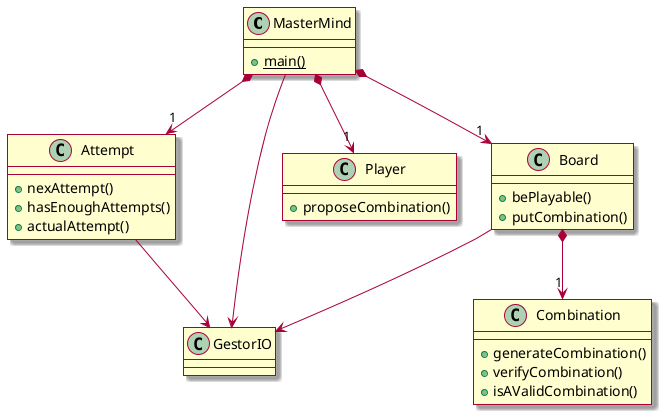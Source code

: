 @startuml
skin rose

class MasterMind {
  + {static} main()
}

MasterMind *-->"1" Board

MasterMind --> GestorIO
MasterMind *-->"1" Player
MasterMind *-->"1" Attempt

class Board {
  + bePlayable()
  + putCombination()
}

Board *-->"1" Combination
Board --> GestorIO

class Combination {
  + generateCombination()
  + verifyCombination()
  + isAValidCombination()
}

class Player {
  + proposeCombination()
}

class Attempt {
  + nexAttempt()
  + hasEnoughAttempts()
  + actualAttempt()
}

Attempt --> GestorIO

@enduml